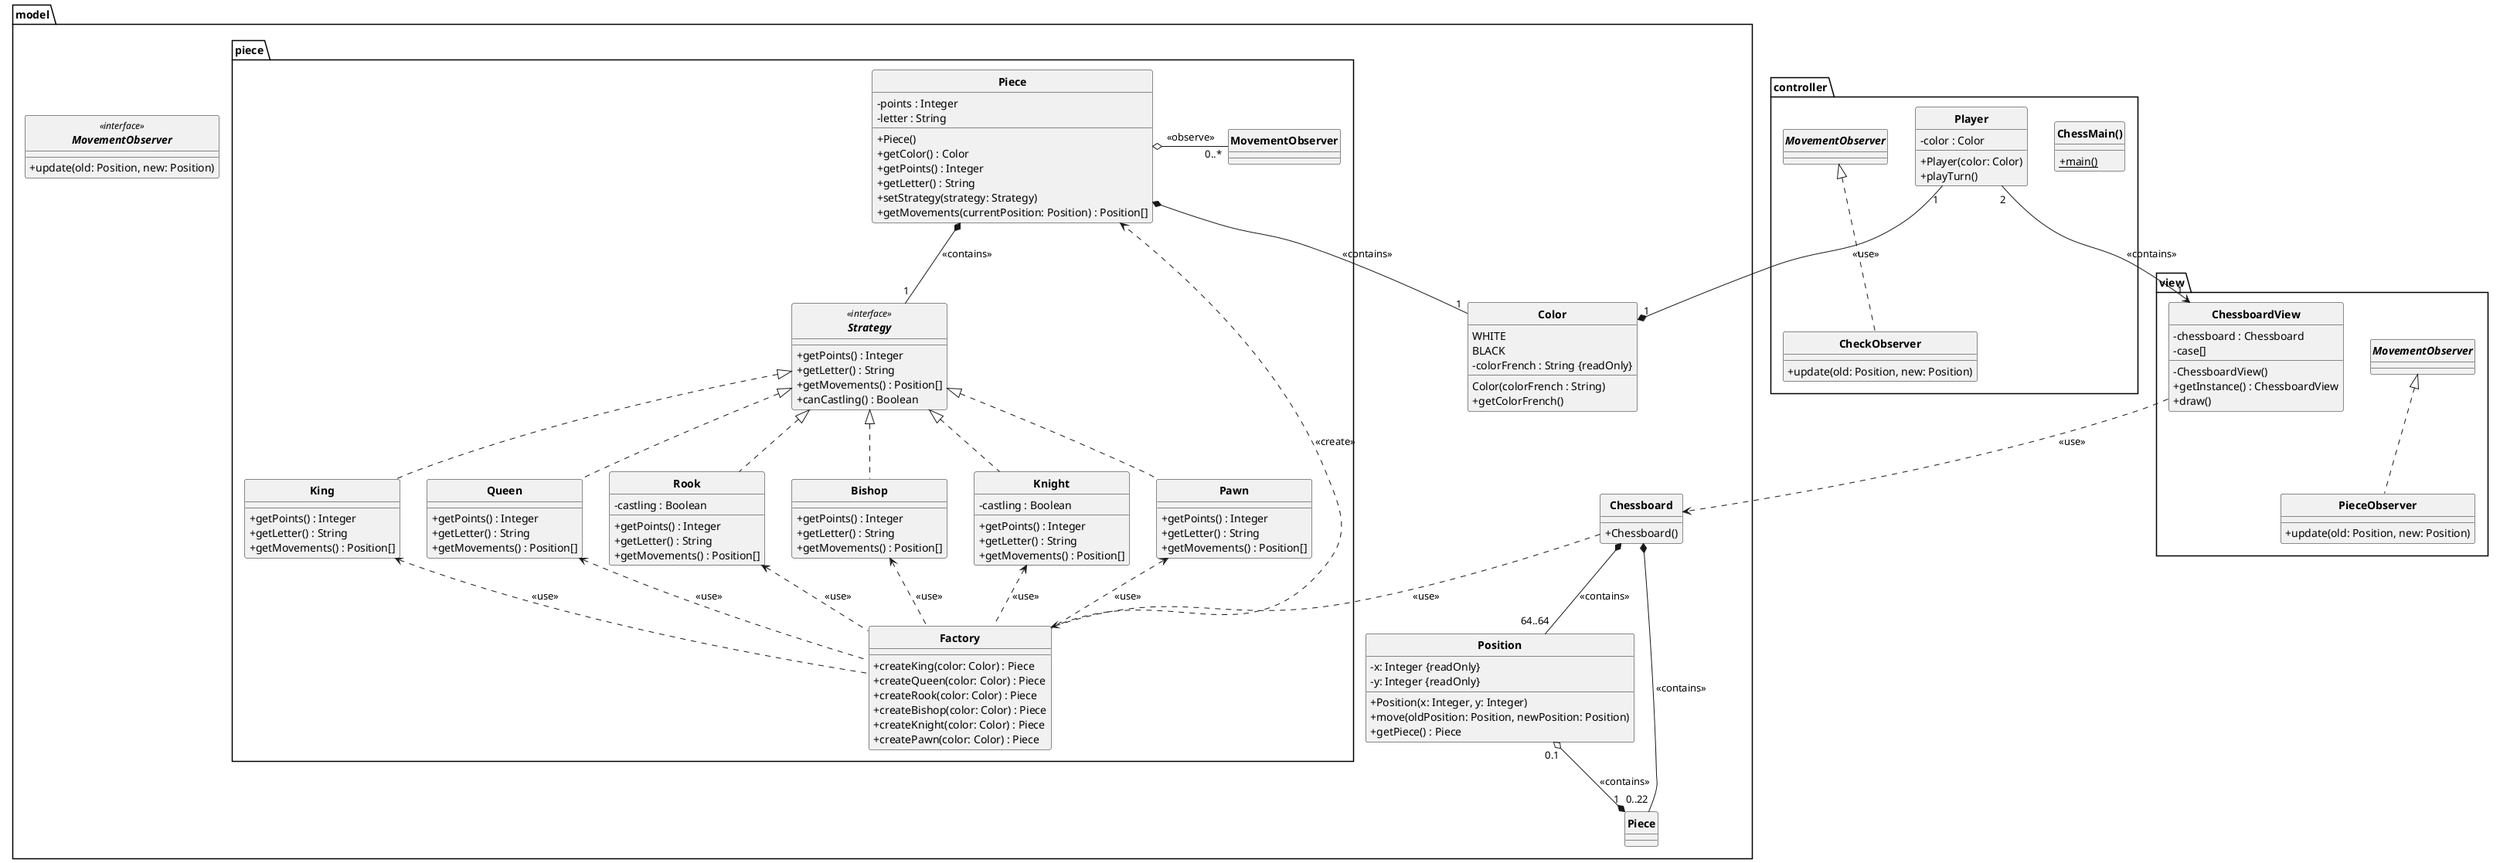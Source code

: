 
@startuml chess
' https://plantuml.com/class-diagram

skinparam style strictuml
skinparam ClassAttributeIconSize 0
skinparam ClassFontStyle bold

' constructeur à ajouter
' mouvement des pièces !!!
' aggrécation/composition -> nom des attributs
' type primaire exclusivement comeme attribut

package "model" {
    enum Color {
        WHITE
        BLACK
        - colorFrench : String {readOnly}
        Color(colorFrench : String)
        +getColorFrench()

    }

    class Position {
        - x: Integer {readOnly}
        - y: Integer {readOnly}
        + Position(x: Integer, y: Integer)
        + move(oldPosition: Position, newPosition: Position)
        + getPiece() : Piece
    }

    class Chessboard {
        + Chessboard()
   }
    Chessboard *-- "64..64" Position : <<contains>>
    Chessboard *-- "0..22" Piece : <<contains>>

    package "piece" {
        class Piece {
            -points : Integer
            -letter : String
            + Piece()
            + getColor() : Color
            + getPoints() : Integer
            + getLetter() : String
            + setStrategy(strategy: Strategy)
            + getMovements(currentPosition: Position) : Position[]
        }
        Piece *-- "1" Strategy : <<contains>>
        Piece *-- "1" Color : <<contains>>
        Piece o- "0..*" MovementObserver : <<observe>>


        interface Strategy <<interface>> {
            + getPoints() : Integer
            + getLetter() : String
            + getMovements() : Position[]
            + canCastling() : Boolean
        }

        class King implements Strategy{
            +getPoints() : Integer
            +getLetter() : String
            +getMovements() : Position[]
        }
        class Queen implements Strategy{
            +getPoints() : Integer
            +getLetter() : String
            +getMovements() : Position[]
        }
        class Rook implements Strategy {
            +getPoints() : Integer
            +getLetter() : String
            +getMovements() : Position[]
            - castling : Boolean
        }
        class Bishop implements Strategy{
            +getPoints() : Integer
            +getLetter() : String
            +getMovements() : Position[]
        }
        class Knight implements Strategy {
            +getPoints() : Integer
            +getLetter() : String
            +getMovements() : Position[]
            - castling : Boolean
        }
        class Pawn implements Strategy{
            +getPoints() : Integer
            +getLetter() : String
            +getMovements() : Position[]
        }

        class Factory {
            + createKing(color: Color) : Piece
            + createQueen(color: Color) : Piece
            + createRook(color: Color) : Piece
            + createBishop(color: Color) : Piece
            + createKnight(color: Color) : Piece
            + createPawn(color: Color) : Piece
        }

        King <.. Factory : <<use>>
        Queen <.. Factory : <<use>>
        Rook <.. Factory : <<use>>
        Bishop <.. Factory : <<use>>
        Knight <.. Factory : <<use>>
        Pawn <.. Factory : <<use>>

        Factory .> Piece : <<create>>
    }

    interface MovementObserver <<interface>> {
        + update(old: Position, new: Position)
    }

    Chessboard ..> Factory : <<use>>


    Position "0.1" o--* "1" Piece : <<contains>>
}


package "view" {
    class ChessboardView {
        - chessboard : Chessboard
        - ChessboardView()
        + getInstance() : ChessboardView
        + draw()
        - case[]
    }

    class PieceObserver implements MovementObserver {
        + update(old: Position, new: Position)
    }
}

package "controller" {
    class ChessMain() {
        + {static} main()
    }
    Player "2" --> "1" ChessboardView : <<contains>>

    class Player {
        - color : Color
        +Player(color: Color)
        + playTurn()
    }

    class CheckObserver implements MovementObserver {
        + update(old: Position, new: Position)
    }

    Player "1" --* "1"Color : <<use>>
}

ChessboardView ..> Chessboard : <<use>>

@enduml
